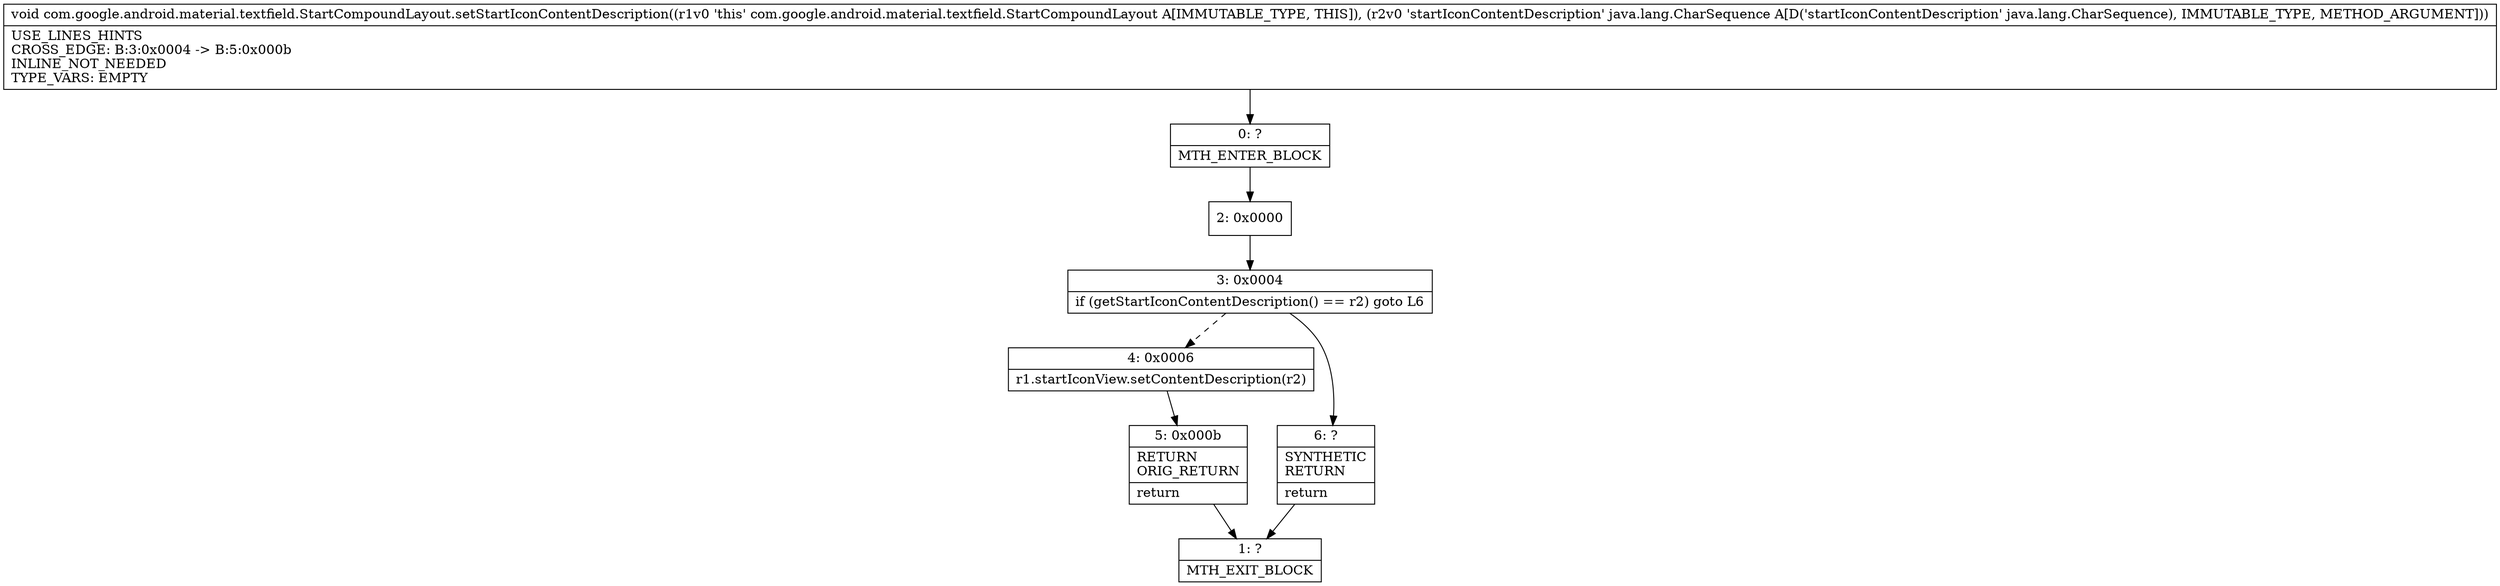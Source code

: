 digraph "CFG forcom.google.android.material.textfield.StartCompoundLayout.setStartIconContentDescription(Ljava\/lang\/CharSequence;)V" {
Node_0 [shape=record,label="{0\:\ ?|MTH_ENTER_BLOCK\l}"];
Node_2 [shape=record,label="{2\:\ 0x0000}"];
Node_3 [shape=record,label="{3\:\ 0x0004|if (getStartIconContentDescription() == r2) goto L6\l}"];
Node_4 [shape=record,label="{4\:\ 0x0006|r1.startIconView.setContentDescription(r2)\l}"];
Node_5 [shape=record,label="{5\:\ 0x000b|RETURN\lORIG_RETURN\l|return\l}"];
Node_1 [shape=record,label="{1\:\ ?|MTH_EXIT_BLOCK\l}"];
Node_6 [shape=record,label="{6\:\ ?|SYNTHETIC\lRETURN\l|return\l}"];
MethodNode[shape=record,label="{void com.google.android.material.textfield.StartCompoundLayout.setStartIconContentDescription((r1v0 'this' com.google.android.material.textfield.StartCompoundLayout A[IMMUTABLE_TYPE, THIS]), (r2v0 'startIconContentDescription' java.lang.CharSequence A[D('startIconContentDescription' java.lang.CharSequence), IMMUTABLE_TYPE, METHOD_ARGUMENT]))  | USE_LINES_HINTS\lCROSS_EDGE: B:3:0x0004 \-\> B:5:0x000b\lINLINE_NOT_NEEDED\lTYPE_VARS: EMPTY\l}"];
MethodNode -> Node_0;Node_0 -> Node_2;
Node_2 -> Node_3;
Node_3 -> Node_4[style=dashed];
Node_3 -> Node_6;
Node_4 -> Node_5;
Node_5 -> Node_1;
Node_6 -> Node_1;
}

